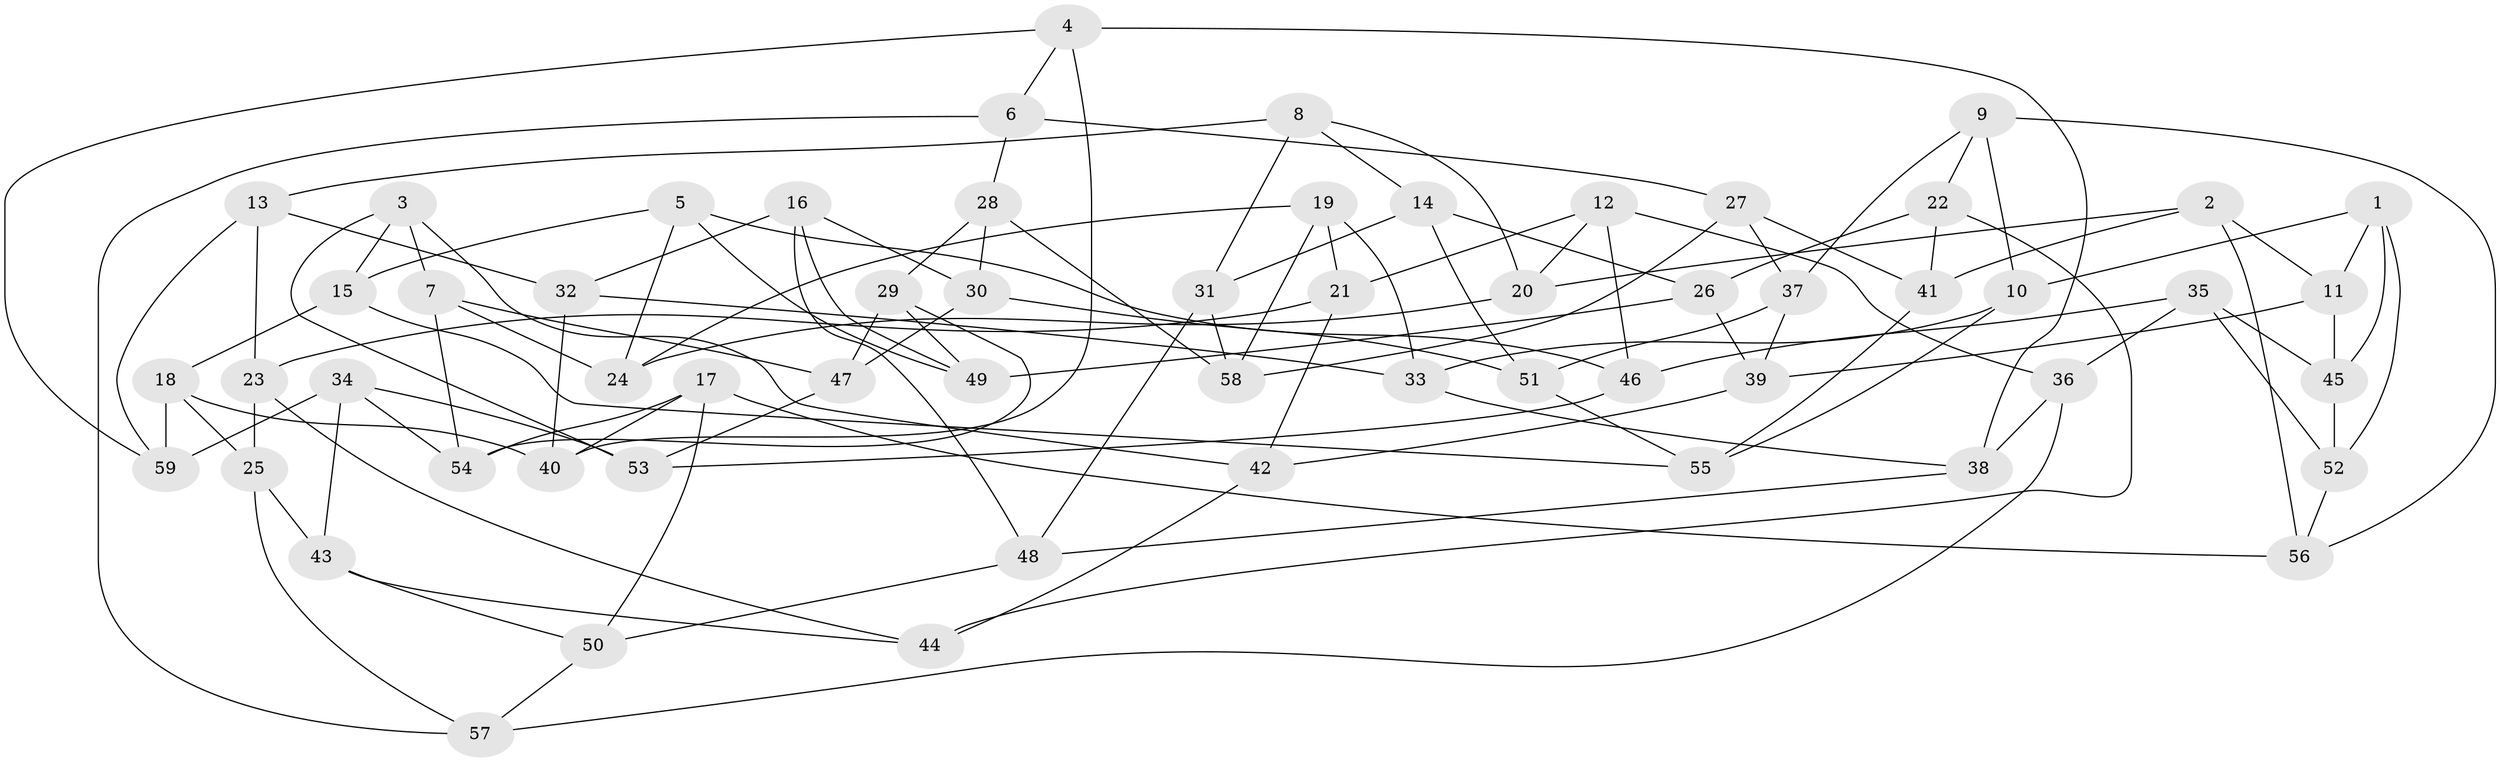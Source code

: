 // Generated by graph-tools (version 1.1) at 2025/11/02/27/25 16:11:49]
// undirected, 59 vertices, 118 edges
graph export_dot {
graph [start="1"]
  node [color=gray90,style=filled];
  1;
  2;
  3;
  4;
  5;
  6;
  7;
  8;
  9;
  10;
  11;
  12;
  13;
  14;
  15;
  16;
  17;
  18;
  19;
  20;
  21;
  22;
  23;
  24;
  25;
  26;
  27;
  28;
  29;
  30;
  31;
  32;
  33;
  34;
  35;
  36;
  37;
  38;
  39;
  40;
  41;
  42;
  43;
  44;
  45;
  46;
  47;
  48;
  49;
  50;
  51;
  52;
  53;
  54;
  55;
  56;
  57;
  58;
  59;
  1 -- 52;
  1 -- 45;
  1 -- 11;
  1 -- 10;
  2 -- 20;
  2 -- 11;
  2 -- 56;
  2 -- 41;
  3 -- 42;
  3 -- 53;
  3 -- 7;
  3 -- 15;
  4 -- 38;
  4 -- 40;
  4 -- 6;
  4 -- 59;
  5 -- 46;
  5 -- 15;
  5 -- 49;
  5 -- 24;
  6 -- 27;
  6 -- 57;
  6 -- 28;
  7 -- 24;
  7 -- 47;
  7 -- 54;
  8 -- 20;
  8 -- 31;
  8 -- 13;
  8 -- 14;
  9 -- 10;
  9 -- 37;
  9 -- 22;
  9 -- 56;
  10 -- 33;
  10 -- 55;
  11 -- 45;
  11 -- 39;
  12 -- 20;
  12 -- 36;
  12 -- 21;
  12 -- 46;
  13 -- 59;
  13 -- 23;
  13 -- 32;
  14 -- 26;
  14 -- 51;
  14 -- 31;
  15 -- 18;
  15 -- 55;
  16 -- 49;
  16 -- 48;
  16 -- 32;
  16 -- 30;
  17 -- 50;
  17 -- 56;
  17 -- 54;
  17 -- 40;
  18 -- 40;
  18 -- 59;
  18 -- 25;
  19 -- 58;
  19 -- 24;
  19 -- 21;
  19 -- 33;
  20 -- 24;
  21 -- 23;
  21 -- 42;
  22 -- 44;
  22 -- 26;
  22 -- 41;
  23 -- 44;
  23 -- 25;
  25 -- 57;
  25 -- 43;
  26 -- 49;
  26 -- 39;
  27 -- 37;
  27 -- 41;
  27 -- 58;
  28 -- 30;
  28 -- 29;
  28 -- 58;
  29 -- 49;
  29 -- 54;
  29 -- 47;
  30 -- 47;
  30 -- 51;
  31 -- 58;
  31 -- 48;
  32 -- 33;
  32 -- 40;
  33 -- 38;
  34 -- 54;
  34 -- 53;
  34 -- 59;
  34 -- 43;
  35 -- 52;
  35 -- 36;
  35 -- 46;
  35 -- 45;
  36 -- 57;
  36 -- 38;
  37 -- 51;
  37 -- 39;
  38 -- 48;
  39 -- 42;
  41 -- 55;
  42 -- 44;
  43 -- 44;
  43 -- 50;
  45 -- 52;
  46 -- 53;
  47 -- 53;
  48 -- 50;
  50 -- 57;
  51 -- 55;
  52 -- 56;
}
